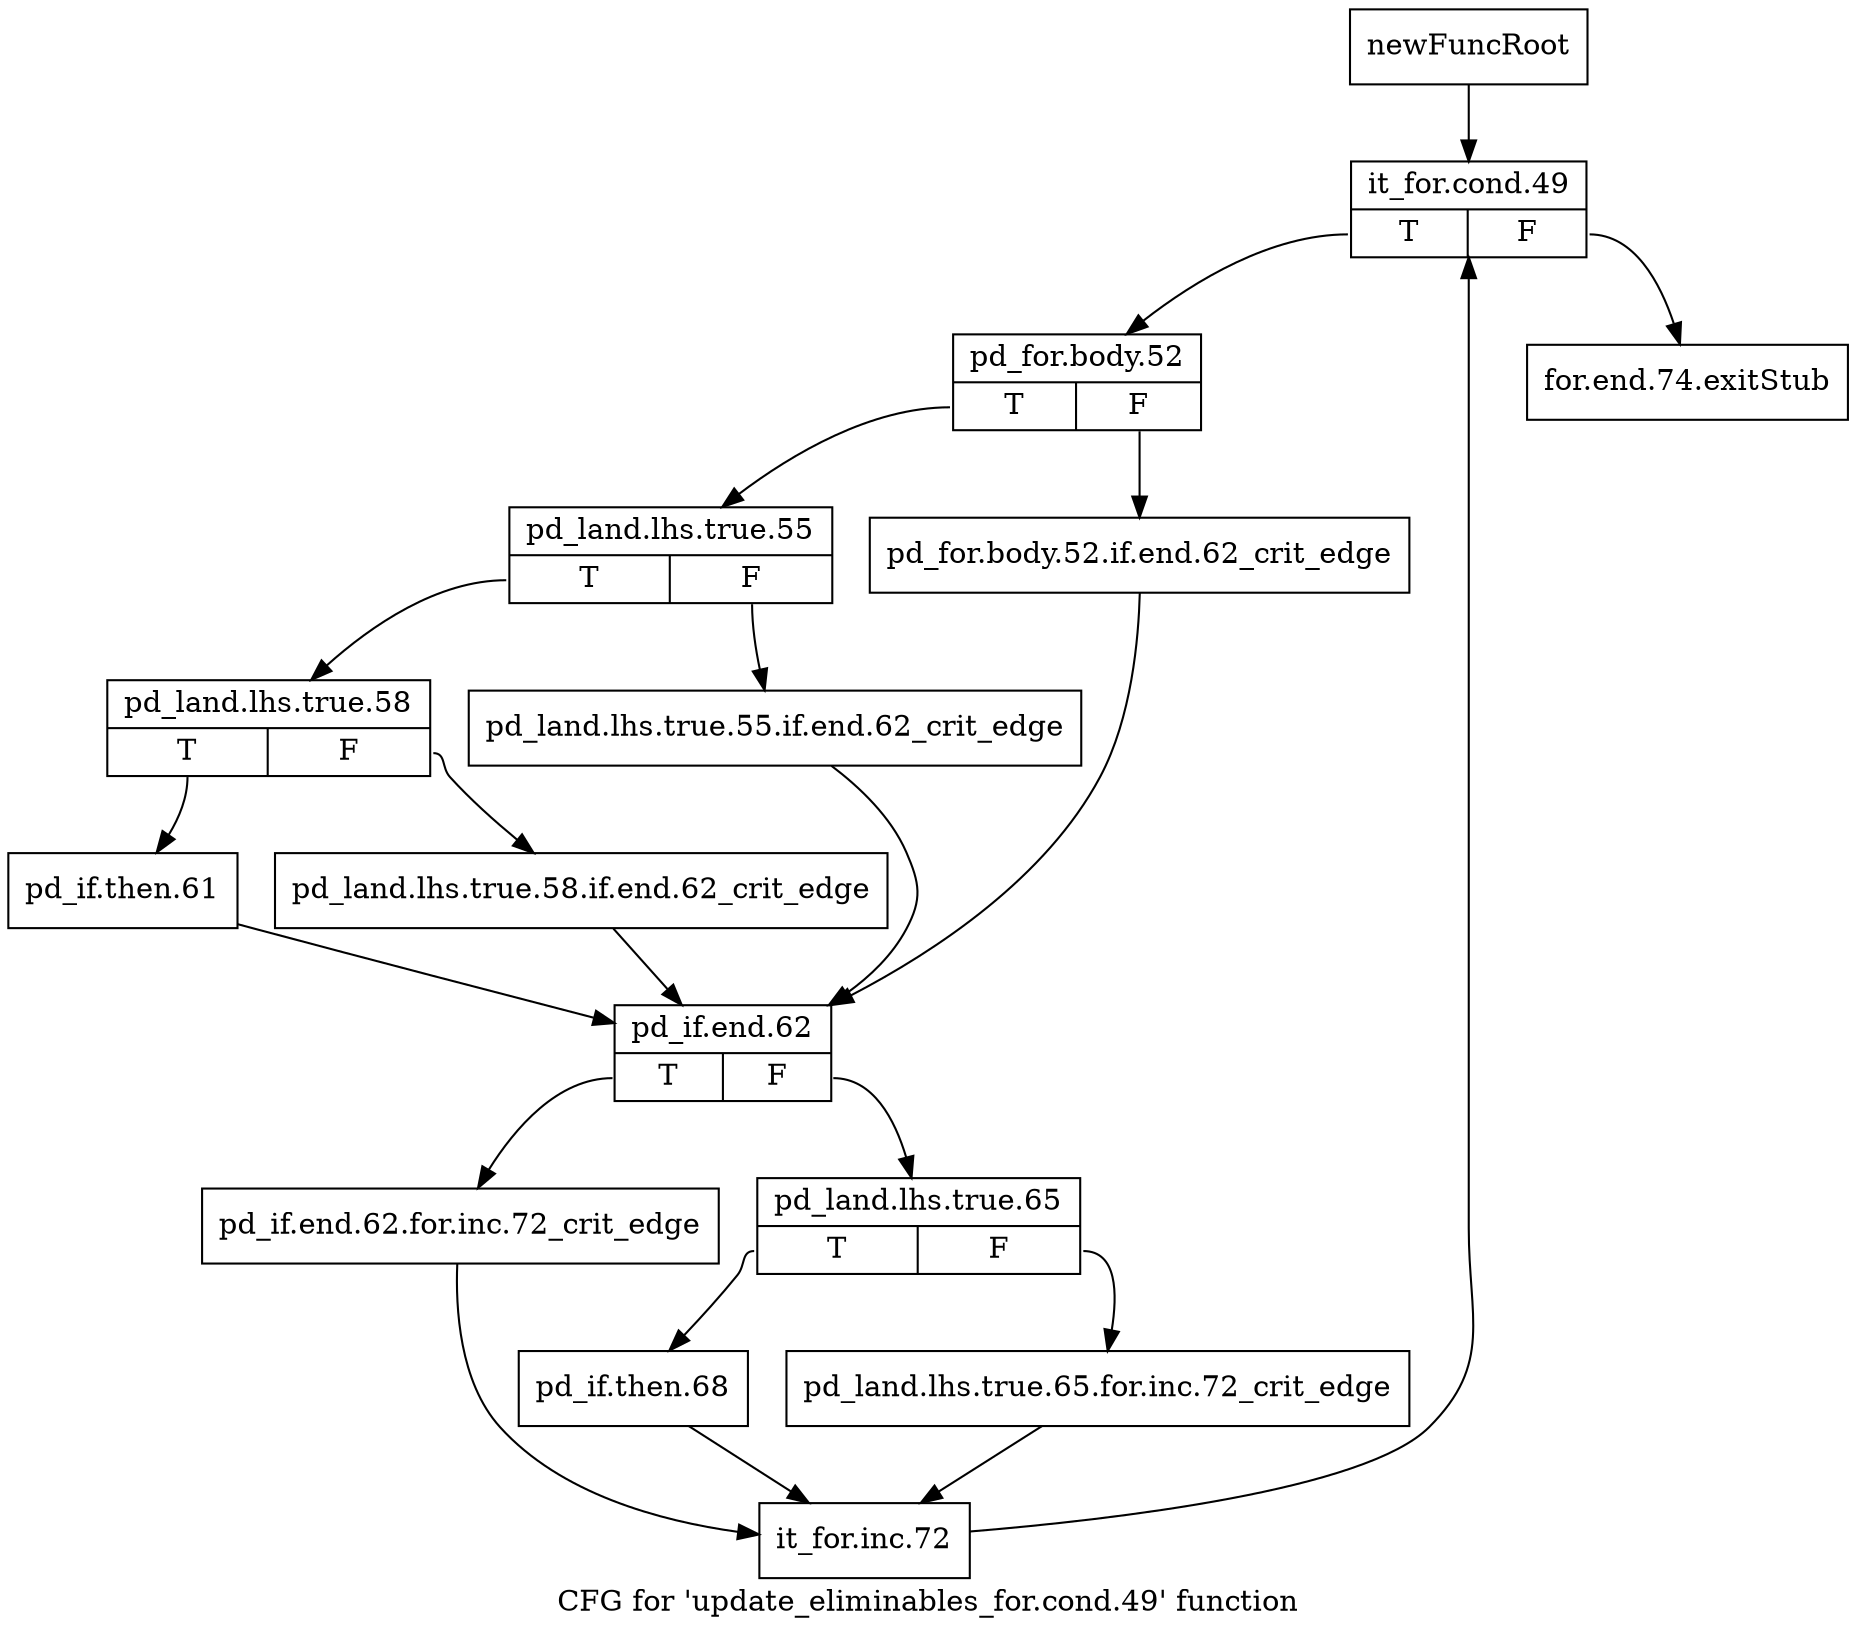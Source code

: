 digraph "CFG for 'update_eliminables_for.cond.49' function" {
	label="CFG for 'update_eliminables_for.cond.49' function";

	Node0xbe0bf90 [shape=record,label="{newFuncRoot}"];
	Node0xbe0bf90 -> Node0xbe0c030;
	Node0xbe0bfe0 [shape=record,label="{for.end.74.exitStub}"];
	Node0xbe0c030 [shape=record,label="{it_for.cond.49|{<s0>T|<s1>F}}"];
	Node0xbe0c030:s0 -> Node0xbe1c100;
	Node0xbe0c030:s1 -> Node0xbe0bfe0;
	Node0xbe1c100 [shape=record,label="{pd_for.body.52|{<s0>T|<s1>F}}"];
	Node0xbe1c100:s0 -> Node0xbe1c1a0;
	Node0xbe1c100:s1 -> Node0xbe1c150;
	Node0xbe1c150 [shape=record,label="{pd_for.body.52.if.end.62_crit_edge}"];
	Node0xbe1c150 -> Node0xbe1c330;
	Node0xbe1c1a0 [shape=record,label="{pd_land.lhs.true.55|{<s0>T|<s1>F}}"];
	Node0xbe1c1a0:s0 -> Node0xbe1c240;
	Node0xbe1c1a0:s1 -> Node0xbe1c1f0;
	Node0xbe1c1f0 [shape=record,label="{pd_land.lhs.true.55.if.end.62_crit_edge}"];
	Node0xbe1c1f0 -> Node0xbe1c330;
	Node0xbe1c240 [shape=record,label="{pd_land.lhs.true.58|{<s0>T|<s1>F}}"];
	Node0xbe1c240:s0 -> Node0xbe1c2e0;
	Node0xbe1c240:s1 -> Node0xbe1c290;
	Node0xbe1c290 [shape=record,label="{pd_land.lhs.true.58.if.end.62_crit_edge}"];
	Node0xbe1c290 -> Node0xbe1c330;
	Node0xbe1c2e0 [shape=record,label="{pd_if.then.61}"];
	Node0xbe1c2e0 -> Node0xbe1c330;
	Node0xbe1c330 [shape=record,label="{pd_if.end.62|{<s0>T|<s1>F}}"];
	Node0xbe1c330:s0 -> Node0xbe1c470;
	Node0xbe1c330:s1 -> Node0xbe1c380;
	Node0xbe1c380 [shape=record,label="{pd_land.lhs.true.65|{<s0>T|<s1>F}}"];
	Node0xbe1c380:s0 -> Node0xbe1c420;
	Node0xbe1c380:s1 -> Node0xbe1c3d0;
	Node0xbe1c3d0 [shape=record,label="{pd_land.lhs.true.65.for.inc.72_crit_edge}"];
	Node0xbe1c3d0 -> Node0xbe1c4c0;
	Node0xbe1c420 [shape=record,label="{pd_if.then.68}"];
	Node0xbe1c420 -> Node0xbe1c4c0;
	Node0xbe1c470 [shape=record,label="{pd_if.end.62.for.inc.72_crit_edge}"];
	Node0xbe1c470 -> Node0xbe1c4c0;
	Node0xbe1c4c0 [shape=record,label="{it_for.inc.72}"];
	Node0xbe1c4c0 -> Node0xbe0c030;
}
